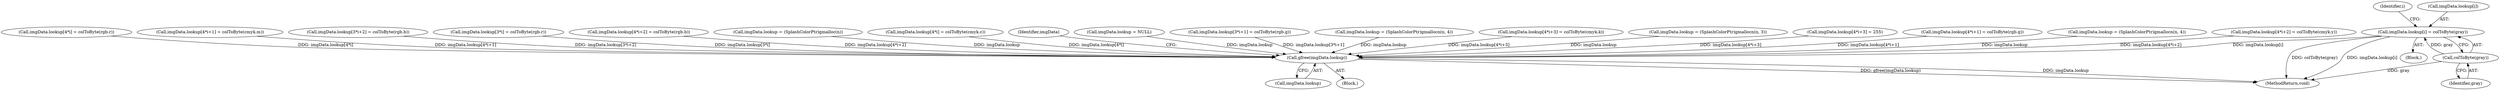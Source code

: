 digraph "0_poppler_284a92899602daa4a7f429e61849e794569310b5@array" {
"1000261" [label="(Call,imgData.lookup[i] = colToByte(gray))"];
"1000267" [label="(Call,colToByte(gray))"];
"1000558" [label="(Call,gfree(imgData.lookup))"];
"1000268" [label="(Identifier,gray)"];
"1000372" [label="(Call,imgData.lookup[4*i] = colToByte(rgb.r))"];
"1000558" [label="(Call,gfree(imgData.lookup))"];
"1000261" [label="(Call,imgData.lookup[i] = colToByte(gray))"];
"1000559" [label="(Call,imgData.lookup)"];
"1000249" [label="(Identifier,i)"];
"1000109" [label="(Block,)"];
"1000466" [label="(Call,imgData.lookup[4*i+1] = colToByte(cmyk.m))"];
"1000327" [label="(Call,imgData.lookup[3*i+2] = colToByte(rgb.b))"];
"1000301" [label="(Call,imgData.lookup[3*i] = colToByte(rgb.r))"];
"1000398" [label="(Call,imgData.lookup[4*i+2] = colToByte(rgb.b))"];
"1000233" [label="(Call,imgData.lookup = (SplashColorPtr)gmalloc(n))"];
"1000454" [label="(Call,imgData.lookup[4*i] = colToByte(cmyk.c))"];
"1000563" [label="(Identifier,imgData)"];
"1000262" [label="(Call,imgData.lookup[i])"];
"1000213" [label="(Call,imgData.lookup = NULL)"];
"1000313" [label="(Call,imgData.lookup[3*i+1] = colToByte(rgb.g))"];
"1000267" [label="(Call,colToByte(gray))"];
"1000566" [label="(MethodReturn,void)"];
"1000425" [label="(Call,imgData.lookup = (SplashColorPtr)gmallocn(n, 4))"];
"1000494" [label="(Call,imgData.lookup[4*i+3] = colToByte(cmyk.k))"];
"1000250" [label="(Block,)"];
"1000272" [label="(Call,imgData.lookup = (SplashColorPtr)gmallocn(n, 3))"];
"1000412" [label="(Call,imgData.lookup[4*i+3] = 255)"];
"1000384" [label="(Call,imgData.lookup[4*i+1] = colToByte(rgb.g))"];
"1000343" [label="(Call,imgData.lookup = (SplashColorPtr)gmallocn(n, 4))"];
"1000480" [label="(Call,imgData.lookup[4*i+2] = colToByte(cmyk.y))"];
"1000261" -> "1000250"  [label="AST: "];
"1000261" -> "1000267"  [label="CFG: "];
"1000262" -> "1000261"  [label="AST: "];
"1000267" -> "1000261"  [label="AST: "];
"1000249" -> "1000261"  [label="CFG: "];
"1000261" -> "1000566"  [label="DDG: colToByte(gray)"];
"1000261" -> "1000566"  [label="DDG: imgData.lookup[i]"];
"1000267" -> "1000261"  [label="DDG: gray"];
"1000261" -> "1000558"  [label="DDG: imgData.lookup[i]"];
"1000267" -> "1000268"  [label="CFG: "];
"1000268" -> "1000267"  [label="AST: "];
"1000267" -> "1000566"  [label="DDG: gray"];
"1000558" -> "1000109"  [label="AST: "];
"1000558" -> "1000559"  [label="CFG: "];
"1000559" -> "1000558"  [label="AST: "];
"1000563" -> "1000558"  [label="CFG: "];
"1000558" -> "1000566"  [label="DDG: gfree(imgData.lookup)"];
"1000558" -> "1000566"  [label="DDG: imgData.lookup"];
"1000454" -> "1000558"  [label="DDG: imgData.lookup[4*i]"];
"1000343" -> "1000558"  [label="DDG: imgData.lookup"];
"1000213" -> "1000558"  [label="DDG: imgData.lookup"];
"1000466" -> "1000558"  [label="DDG: imgData.lookup[4*i+1]"];
"1000425" -> "1000558"  [label="DDG: imgData.lookup"];
"1000327" -> "1000558"  [label="DDG: imgData.lookup[3*i+2]"];
"1000494" -> "1000558"  [label="DDG: imgData.lookup[4*i+3]"];
"1000372" -> "1000558"  [label="DDG: imgData.lookup[4*i]"];
"1000412" -> "1000558"  [label="DDG: imgData.lookup[4*i+3]"];
"1000301" -> "1000558"  [label="DDG: imgData.lookup[3*i]"];
"1000272" -> "1000558"  [label="DDG: imgData.lookup"];
"1000233" -> "1000558"  [label="DDG: imgData.lookup"];
"1000480" -> "1000558"  [label="DDG: imgData.lookup[4*i+2]"];
"1000313" -> "1000558"  [label="DDG: imgData.lookup[3*i+1]"];
"1000398" -> "1000558"  [label="DDG: imgData.lookup[4*i+2]"];
"1000384" -> "1000558"  [label="DDG: imgData.lookup[4*i+1]"];
}
